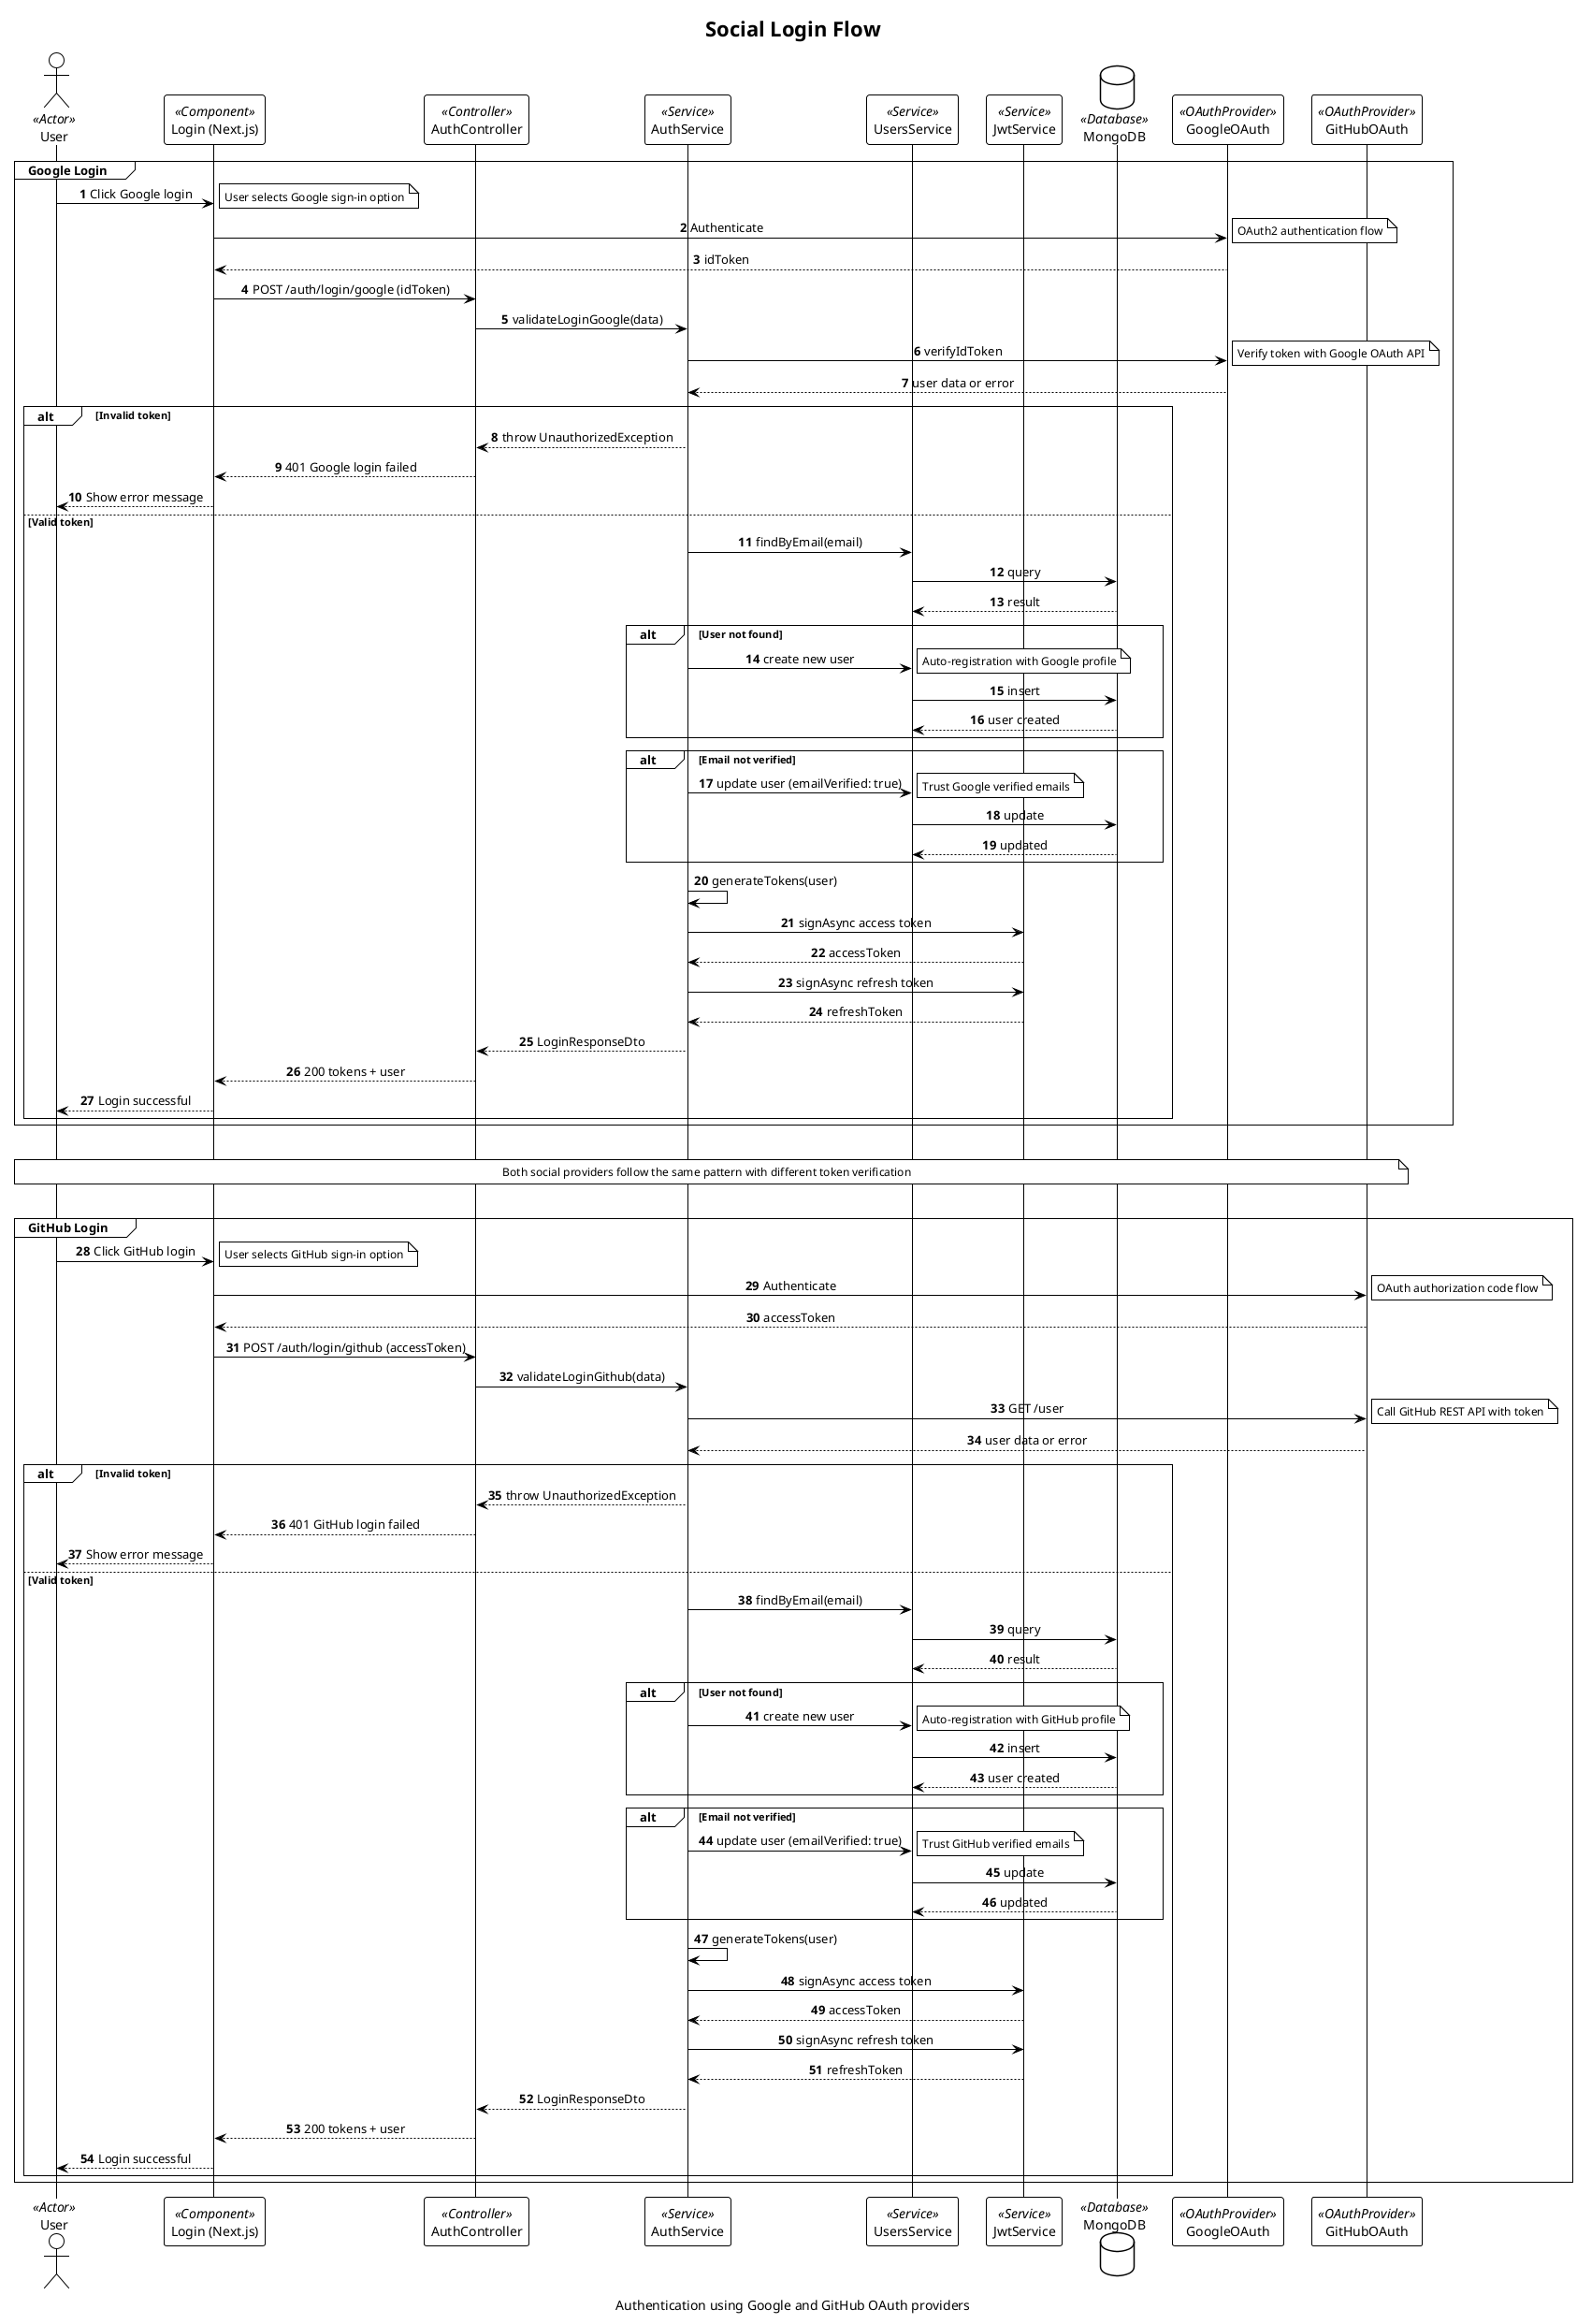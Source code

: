 @startuml Social Login Flow
!theme plain
skinparam sequenceMessageAlign center
skinparam maxMessageSize 250
skinparam noteFontSize 12
skinparam BoxPadding 10

autonumber

title Social Login Flow
caption Authentication using Google and GitHub OAuth providers

actor User <<Actor>>
participant "Login (Next.js)" as LoginComponent <<Component>>
participant "AuthController" as AuthController <<Controller>>
participant "AuthService" as AuthService <<Service>>
participant "UsersService" as UsersService <<Service>>
participant "JwtService" as JwtService <<Service>>
database "MongoDB" as DB <<Database>>
participant "GoogleOAuth" as GoogleOAuth <<OAuthProvider>>
participant "GitHubOAuth" as GitHubOAuth <<OAuthProvider>>

' Google Login Flow
group Google Login
    User -> LoginComponent: Click Google login
    note right: User selects Google sign-in option

    LoginComponent -> GoogleOAuth: Authenticate
    note right: OAuth2 authentication flow
    return idToken

    LoginComponent -> AuthController: POST /auth/login/google (idToken)
    AuthController -> AuthService: validateLoginGoogle(data)

    AuthService -> GoogleOAuth: verifyIdToken
    note right: Verify token with Google OAuth API
    return user data or error

    alt Invalid token
        AuthService --> AuthController: throw UnauthorizedException
        AuthController --> LoginComponent: 401 Google login failed
        LoginComponent --> User: Show error message
    else Valid token
        AuthService -> UsersService: findByEmail(email)
        UsersService -> DB: query
        return result
        deactivate UsersService

        alt User not found
            AuthService -> UsersService: create new user
            note right: Auto-registration with Google profile
            UsersService -> DB: insert
            return user created
            deactivate UsersService
        end

        alt Email not verified
            AuthService -> UsersService: update user (emailVerified: true)
            note right: Trust Google verified emails
            UsersService -> DB: update
            return updated
            deactivate UsersService
        end

        AuthService -> AuthService: generateTokens(user)

        AuthService -> JwtService: signAsync access token
        return accessToken

        AuthService -> JwtService: signAsync refresh token
        return refreshToken

        AuthService --> AuthController: LoginResponseDto
        AuthController --> LoginComponent: 200 tokens + user
        LoginComponent --> User: Login successful
    end
end

|||
note across: Both social providers follow the same pattern with different token verification
|||

' GitHub Login Flow
group GitHub Login
    User -> LoginComponent: Click GitHub login
    note right: User selects GitHub sign-in option

    LoginComponent -> GitHubOAuth: Authenticate
    note right: OAuth authorization code flow
    return accessToken

    LoginComponent -> AuthController: POST /auth/login/github (accessToken)
    AuthController -> AuthService: validateLoginGithub(data)

    AuthService -> GitHubOAuth: GET /user
    note right: Call GitHub REST API with token
    return user data or error

    alt Invalid token
        AuthService --> AuthController: throw UnauthorizedException
        AuthController --> LoginComponent: 401 GitHub login failed
        LoginComponent --> User: Show error message
    else Valid token
        AuthService -> UsersService: findByEmail(email)
        UsersService -> DB: query
        return result
        deactivate UsersService

        alt User not found
            AuthService -> UsersService: create new user
            note right: Auto-registration with GitHub profile
            UsersService -> DB: insert
            return user created
            deactivate UsersService
        end

        alt Email not verified
            AuthService -> UsersService: update user (emailVerified: true)
            note right: Trust GitHub verified emails
            UsersService -> DB: update
            return updated
            deactivate UsersService
        end

        AuthService -> AuthService: generateTokens(user)

        AuthService -> JwtService: signAsync access token
        return accessToken

        AuthService -> JwtService: signAsync refresh token
        return refreshToken

        AuthService --> AuthController: LoginResponseDto
        AuthController --> LoginComponent: 200 tokens + user
        LoginComponent --> User: Login successful
    end
end

@enduml
